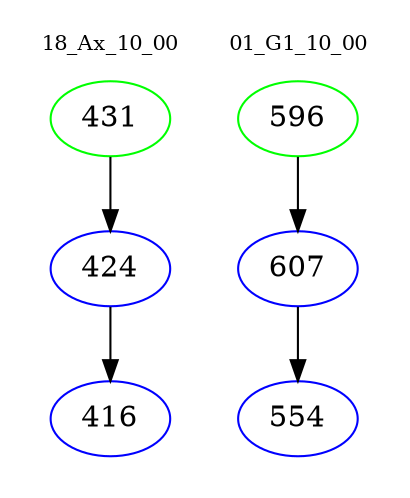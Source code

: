digraph{
subgraph cluster_0 {
color = white
label = "18_Ax_10_00";
fontsize=10;
T0_431 [label="431", color="green"]
T0_431 -> T0_424 [color="black"]
T0_424 [label="424", color="blue"]
T0_424 -> T0_416 [color="black"]
T0_416 [label="416", color="blue"]
}
subgraph cluster_1 {
color = white
label = "01_G1_10_00";
fontsize=10;
T1_596 [label="596", color="green"]
T1_596 -> T1_607 [color="black"]
T1_607 [label="607", color="blue"]
T1_607 -> T1_554 [color="black"]
T1_554 [label="554", color="blue"]
}
}
